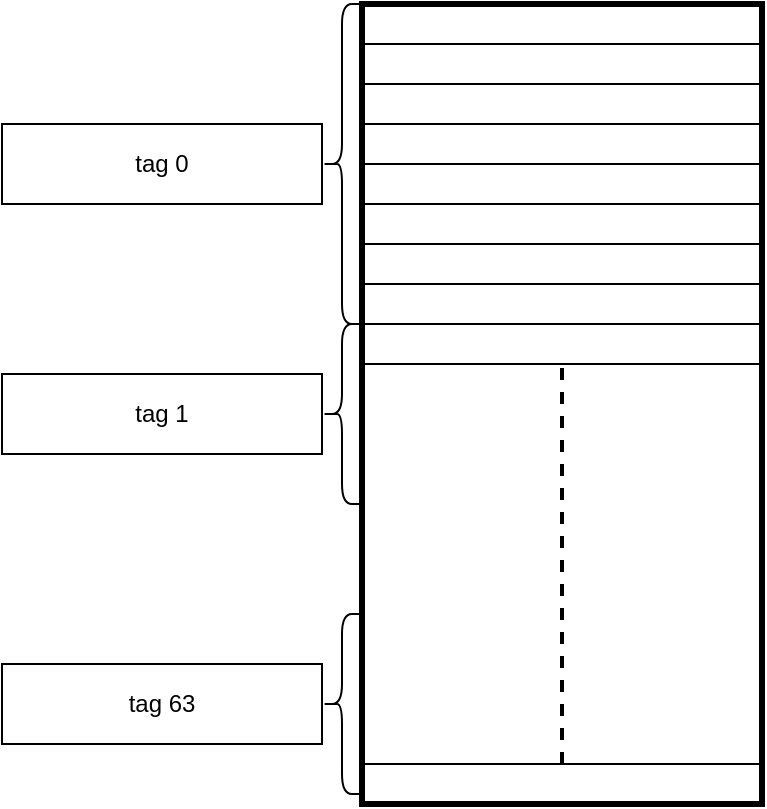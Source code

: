 <mxfile>
    <diagram id="Ve3lEu031s3HQQJaSx-t" name="Page-1">
        <mxGraphModel dx="1235" dy="964" grid="1" gridSize="10" guides="1" tooltips="1" connect="1" arrows="1" fold="1" page="1" pageScale="1" pageWidth="1169" pageHeight="827" math="0" shadow="0">
            <root>
                <mxCell id="0"/>
                <mxCell id="1" parent="0"/>
                <mxCell id="2" value="" style="rounded=0;whiteSpace=wrap;html=1;fillColor=none;strokeWidth=3;" vertex="1" parent="1">
                    <mxGeometry x="280" y="80" width="200" height="400" as="geometry"/>
                </mxCell>
                <mxCell id="3" value="" style="rounded=0;whiteSpace=wrap;html=1;fillColor=none;" vertex="1" parent="1">
                    <mxGeometry x="280" y="80" width="200" height="20" as="geometry"/>
                </mxCell>
                <mxCell id="4" value="" style="rounded=0;whiteSpace=wrap;html=1;fillColor=none;" vertex="1" parent="1">
                    <mxGeometry x="280" y="240" width="200" height="20" as="geometry"/>
                </mxCell>
                <mxCell id="5" value="" style="rounded=0;whiteSpace=wrap;html=1;fillColor=none;" vertex="1" parent="1">
                    <mxGeometry x="280" y="460" width="200" height="20" as="geometry"/>
                </mxCell>
                <mxCell id="6" value="" style="endArrow=none;dashed=1;html=1;strokeWidth=2;rounded=0;exitX=0.5;exitY=0;exitDx=0;exitDy=0;entryX=0.5;entryY=1;entryDx=0;entryDy=0;" edge="1" parent="1" source="5" target="4">
                    <mxGeometry width="50" height="50" relative="1" as="geometry">
                        <mxPoint x="540" y="180" as="sourcePoint"/>
                        <mxPoint x="540" y="140" as="targetPoint"/>
                    </mxGeometry>
                </mxCell>
                <mxCell id="7" value="" style="rounded=0;whiteSpace=wrap;html=1;fillColor=none;" vertex="1" parent="1">
                    <mxGeometry x="280" y="100" width="200" height="20" as="geometry"/>
                </mxCell>
                <mxCell id="8" value="" style="rounded=0;whiteSpace=wrap;html=1;fillColor=none;" vertex="1" parent="1">
                    <mxGeometry x="280" y="120" width="200" height="20" as="geometry"/>
                </mxCell>
                <mxCell id="9" value="" style="rounded=0;whiteSpace=wrap;html=1;fillColor=none;" vertex="1" parent="1">
                    <mxGeometry x="280" y="140" width="200" height="20" as="geometry"/>
                </mxCell>
                <mxCell id="10" value="" style="rounded=0;whiteSpace=wrap;html=1;fillColor=none;" vertex="1" parent="1">
                    <mxGeometry x="280" y="160" width="200" height="20" as="geometry"/>
                </mxCell>
                <mxCell id="11" value="" style="rounded=0;whiteSpace=wrap;html=1;fillColor=none;" vertex="1" parent="1">
                    <mxGeometry x="280" y="180" width="200" height="20" as="geometry"/>
                </mxCell>
                <mxCell id="12" value="tag 0" style="rounded=0;whiteSpace=wrap;html=1;fillColor=none;" vertex="1" parent="1">
                    <mxGeometry x="100" y="140" width="160" height="40" as="geometry"/>
                </mxCell>
                <mxCell id="13" value="" style="rounded=0;whiteSpace=wrap;html=1;fillColor=none;" vertex="1" parent="1">
                    <mxGeometry x="280" y="220" width="200" height="20" as="geometry"/>
                </mxCell>
                <mxCell id="14" value="" style="rounded=0;whiteSpace=wrap;html=1;fillColor=none;" vertex="1" parent="1">
                    <mxGeometry x="280" y="200" width="200" height="20" as="geometry"/>
                </mxCell>
                <mxCell id="15" value="" style="shape=curlyBracket;whiteSpace=wrap;html=1;rounded=1;labelPosition=left;verticalLabelPosition=middle;align=right;verticalAlign=middle;" vertex="1" parent="1">
                    <mxGeometry x="260" y="80" width="20" height="160" as="geometry"/>
                </mxCell>
                <mxCell id="16" value="" style="shape=curlyBracket;whiteSpace=wrap;html=1;rounded=1;labelPosition=left;verticalLabelPosition=middle;align=right;verticalAlign=middle;" vertex="1" parent="1">
                    <mxGeometry x="260" y="240" width="20" height="90" as="geometry"/>
                </mxCell>
                <mxCell id="17" value="tag 1" style="rounded=0;whiteSpace=wrap;html=1;fillColor=none;" vertex="1" parent="1">
                    <mxGeometry x="100" y="265" width="160" height="40" as="geometry"/>
                </mxCell>
                <mxCell id="18" value="tag 63" style="rounded=0;whiteSpace=wrap;html=1;fillColor=none;" vertex="1" parent="1">
                    <mxGeometry x="100" y="410" width="160" height="40" as="geometry"/>
                </mxCell>
                <mxCell id="19" value="" style="shape=curlyBracket;whiteSpace=wrap;html=1;rounded=1;labelPosition=left;verticalLabelPosition=middle;align=right;verticalAlign=middle;" vertex="1" parent="1">
                    <mxGeometry x="260" y="385" width="20" height="90" as="geometry"/>
                </mxCell>
            </root>
        </mxGraphModel>
    </diagram>
</mxfile>